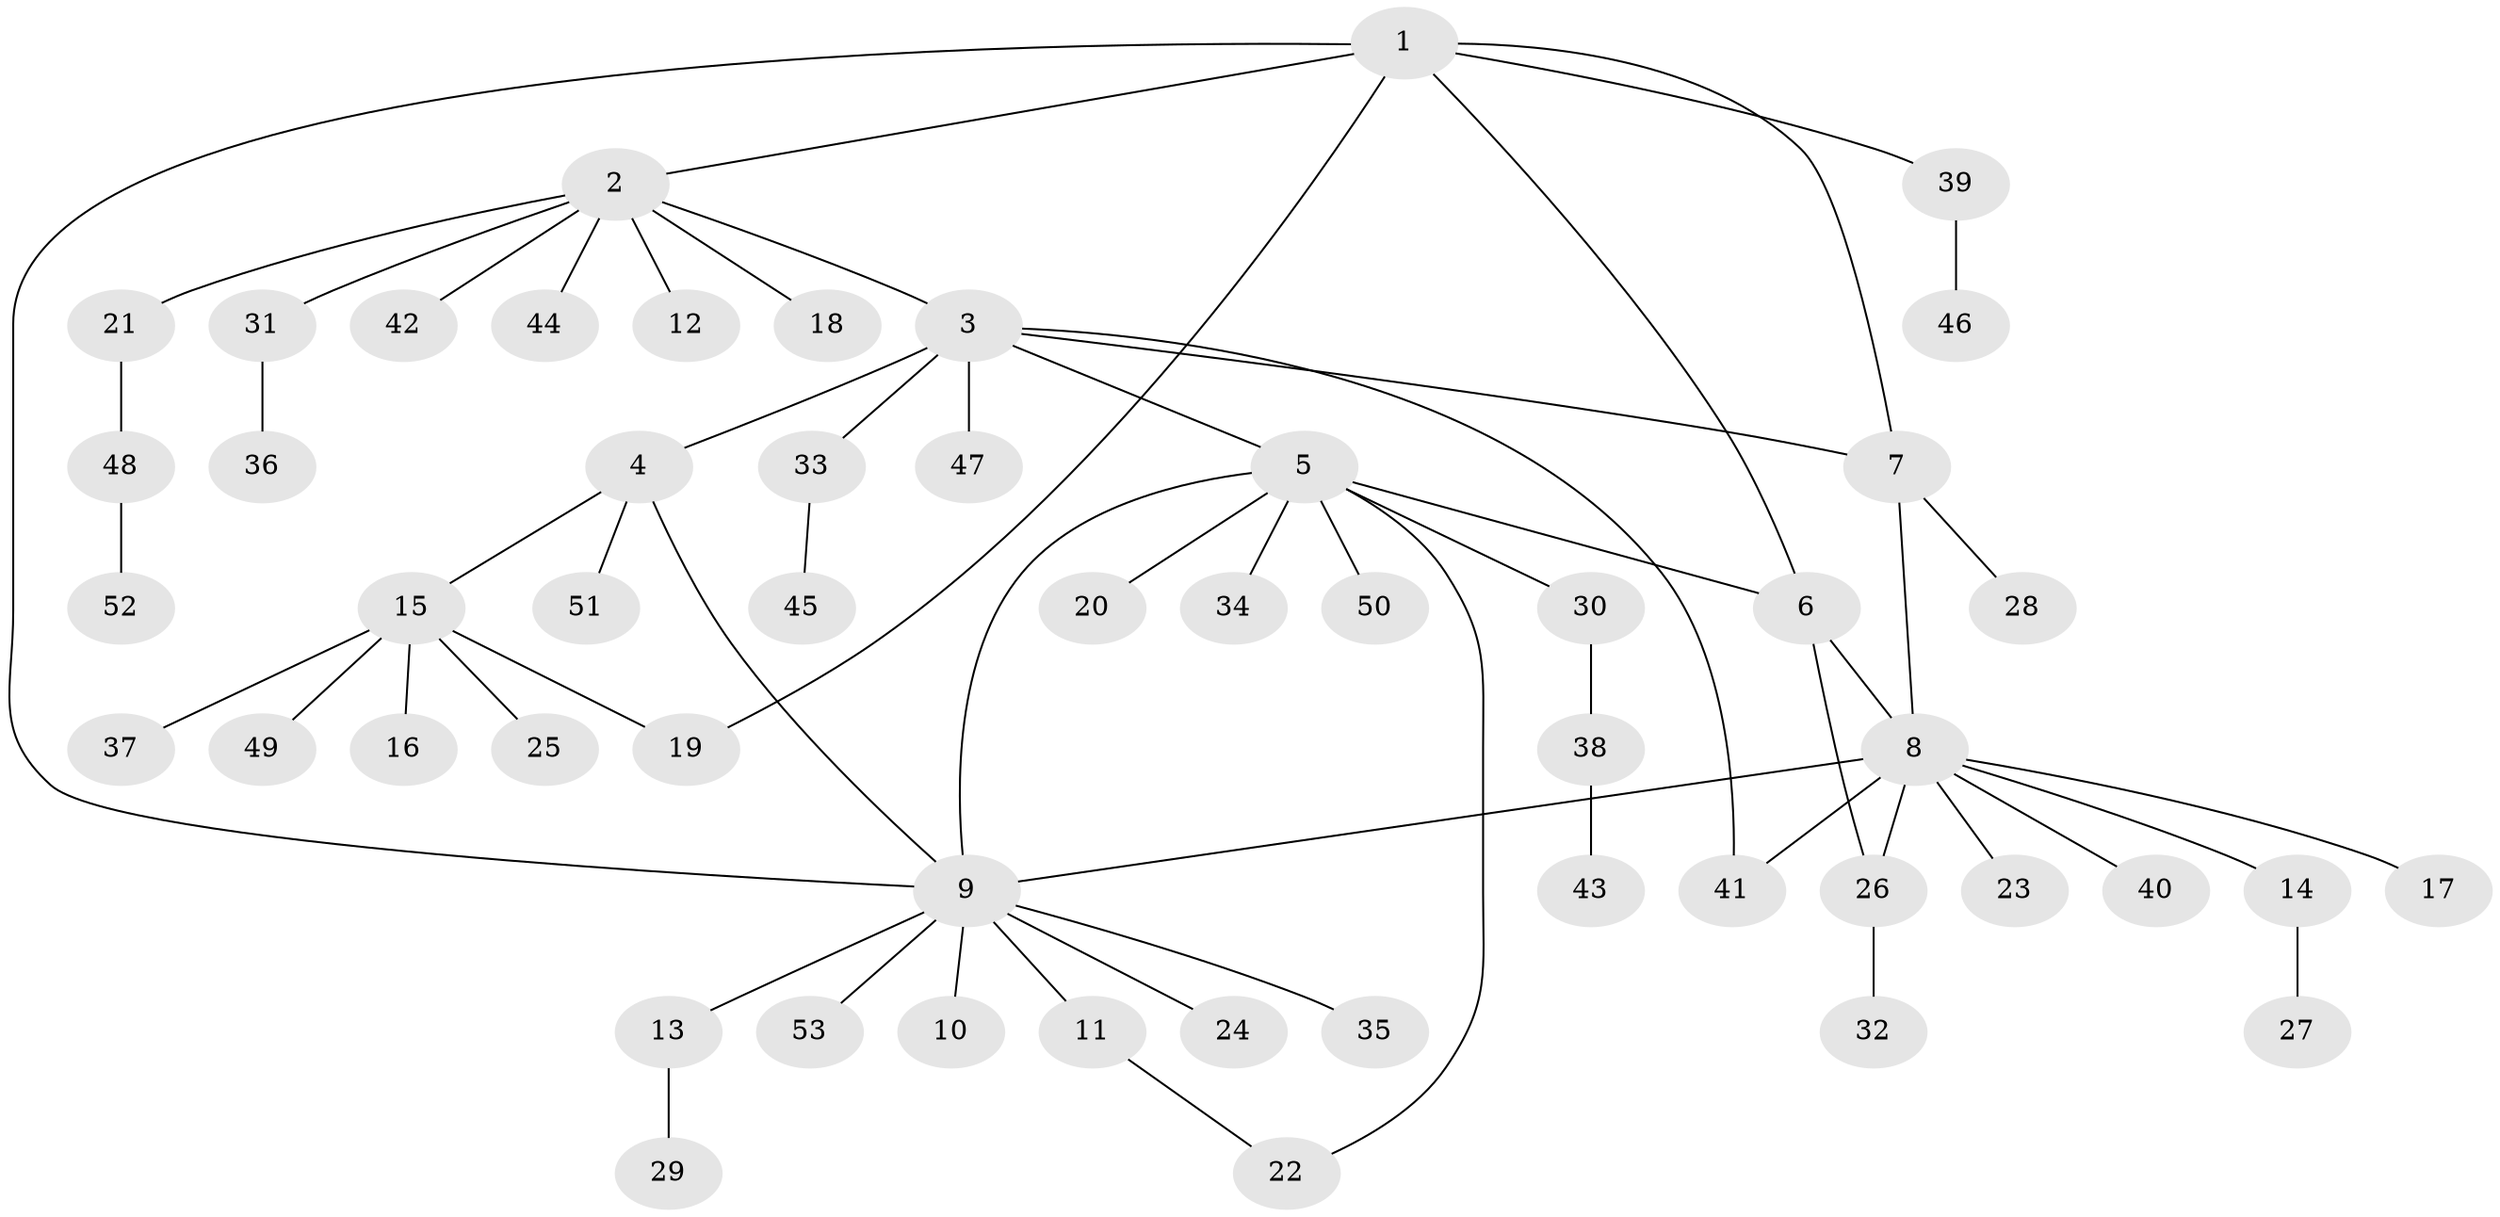 // Generated by graph-tools (version 1.1) at 2025/26/03/09/25 03:26:43]
// undirected, 53 vertices, 62 edges
graph export_dot {
graph [start="1"]
  node [color=gray90,style=filled];
  1;
  2;
  3;
  4;
  5;
  6;
  7;
  8;
  9;
  10;
  11;
  12;
  13;
  14;
  15;
  16;
  17;
  18;
  19;
  20;
  21;
  22;
  23;
  24;
  25;
  26;
  27;
  28;
  29;
  30;
  31;
  32;
  33;
  34;
  35;
  36;
  37;
  38;
  39;
  40;
  41;
  42;
  43;
  44;
  45;
  46;
  47;
  48;
  49;
  50;
  51;
  52;
  53;
  1 -- 2;
  1 -- 6;
  1 -- 7;
  1 -- 9;
  1 -- 19;
  1 -- 39;
  2 -- 3;
  2 -- 12;
  2 -- 18;
  2 -- 21;
  2 -- 31;
  2 -- 42;
  2 -- 44;
  3 -- 4;
  3 -- 5;
  3 -- 7;
  3 -- 33;
  3 -- 41;
  3 -- 47;
  4 -- 9;
  4 -- 15;
  4 -- 51;
  5 -- 6;
  5 -- 9;
  5 -- 20;
  5 -- 22;
  5 -- 30;
  5 -- 34;
  5 -- 50;
  6 -- 8;
  6 -- 26;
  7 -- 8;
  7 -- 28;
  8 -- 9;
  8 -- 14;
  8 -- 17;
  8 -- 23;
  8 -- 26;
  8 -- 40;
  8 -- 41;
  9 -- 10;
  9 -- 11;
  9 -- 13;
  9 -- 24;
  9 -- 35;
  9 -- 53;
  11 -- 22;
  13 -- 29;
  14 -- 27;
  15 -- 16;
  15 -- 19;
  15 -- 25;
  15 -- 37;
  15 -- 49;
  21 -- 48;
  26 -- 32;
  30 -- 38;
  31 -- 36;
  33 -- 45;
  38 -- 43;
  39 -- 46;
  48 -- 52;
}
